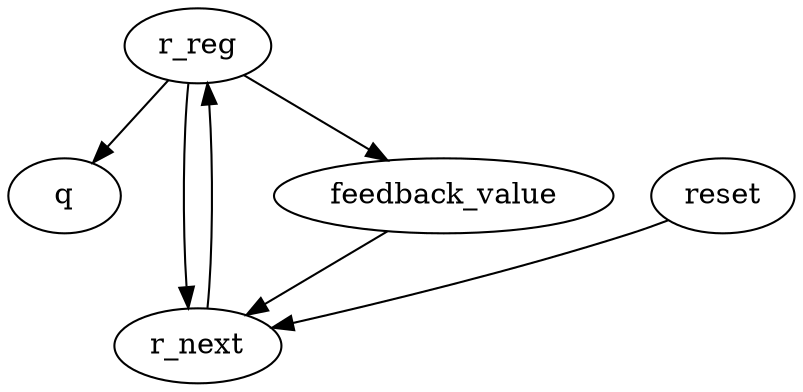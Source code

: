 strict digraph "" {
	r_reg -> q	[weight=1.0];
	r_reg -> r_next	[weight=8.0];
	r_reg -> feedback_value	[weight=1.0];
	r_next -> r_reg	[weight=1.0];
	feedback_value -> r_next	[weight=1.0];
	reset -> r_next	[weight=1.0];
}
